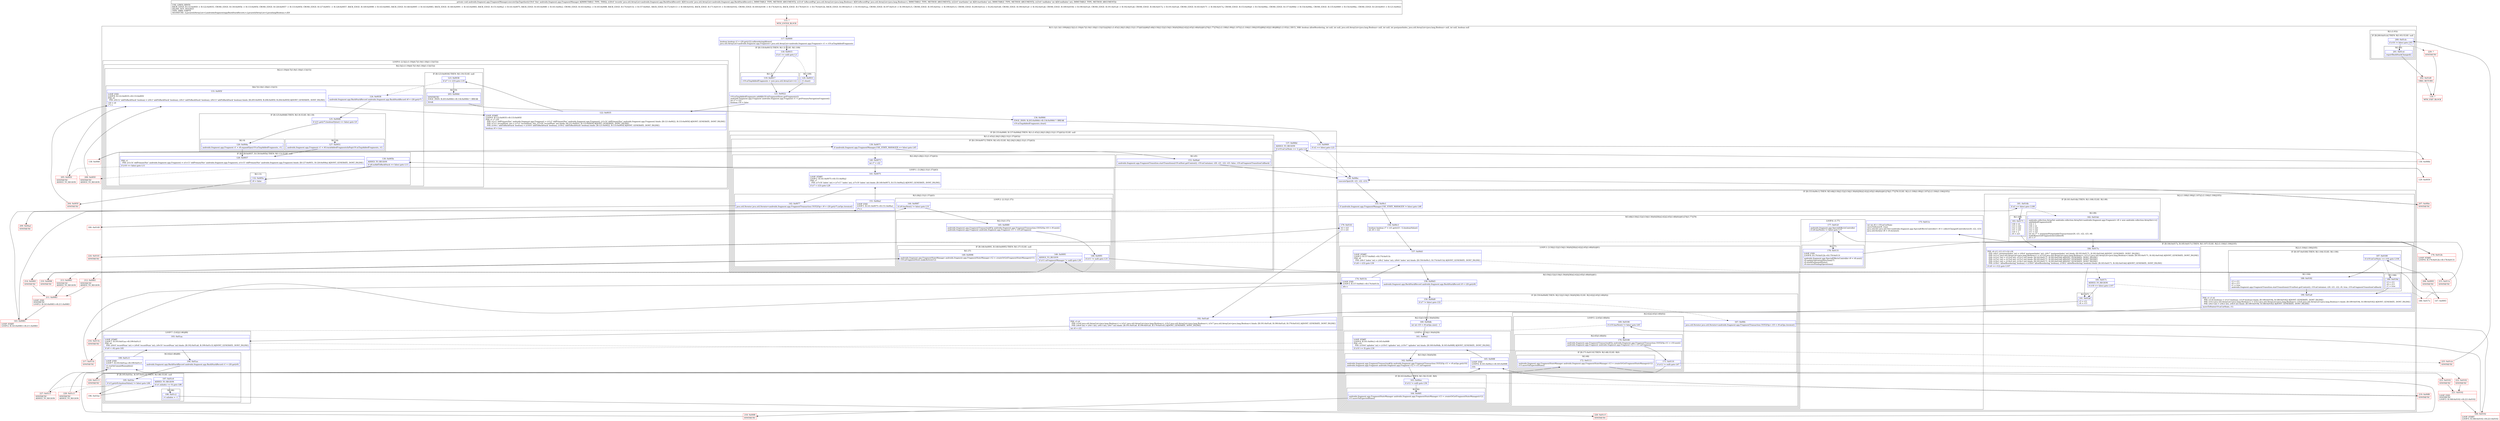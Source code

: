digraph "CFG forandroidx.fragment.app.FragmentManager.executeOpsTogether(Ljava\/util\/ArrayList;Ljava\/util\/ArrayList;II)V" {
subgraph cluster_Region_2046701986 {
label = "R(11:1|(1:3)(1:109)|4|(2:5|(2:(1:19)|(4:7|(1:9)(1:18)|(1:13)|15)))|20|(1:(1:45)(2:26|(3:28|(2:31|(1:37))|43)))|46|(5:48|(3:50|(2:52|(3:54|(1:56)(0)|58))(2:62|(2:65|(1:68)(0)))|61)|74|(1:77)|79)(2:(1:108)(1:99)|(1:107)(2:(1:104)(1:106)|105))|80|(3:82|(1:86)|88)|(1:(1:93))) | DECL_VAR: boolean allowReordering, int null, int null, java.util.ArrayList\<java.lang.Boolean\> null, int null, int postponeIndex, java.util.ArrayList\<java.lang.Boolean\> null, int null, boolean null\l";
node [shape=record,color=blue];
Node_117 [shape=record,label="{117\:\ 0x0000|boolean boolean r2 = r20.get(r22).mReorderingAllowed\ljava.util.ArrayList\<androidx.fragment.app.Fragment\> java.util.ArrayList\<androidx.fragment.app.Fragment\> r1 = r19.mTmpAddedFragments\l}"];
subgraph cluster_IfRegion_1406837793 {
label = "IF [B:118:0x0015] THEN: R(1:3) ELSE: R(1:109)";
node [shape=record,color=blue];
Node_118 [shape=record,label="{118\:\ 0x0015|if (r1 == null) goto L3\l}"];
subgraph cluster_Region_1596192227 {
label = "R(1:3)";
node [shape=record,color=blue];
Node_119 [shape=record,label="{119\:\ 0x0017|r19.mTmpAddedFragments = new java.util.ArrayList\<\>()\l}"];
}
subgraph cluster_Region_491931465 {
label = "R(1:109)";
node [shape=record,color=blue];
Node_120 [shape=record,label="{120\:\ 0x001f|r1.clear()\l}"];
}
}
Node_121 [shape=record,label="{121\:\ 0x0022|r19.mTmpAddedFragments.addAll(r19.mFragmentStore.getFragments())\landroidx.fragment.app.Fragment androidx.fragment.app.Fragment r1 = getPrimaryNavigationFragment()\lint r7 = r22\lboolean r16 = false\l}"];
subgraph cluster_LoopRegion_730551542 {
label = "LOOP:0: (2:5|(2:(1:19)|(4:7|(1:9)(1:18)|(1:13)|15)))";
node [shape=record,color=blue];
subgraph cluster_Region_88153999 {
label = "R(2:5|(2:(1:19)|(4:7|(1:9)(1:18)|(1:13)|15)))";
node [shape=record,color=blue];
Node_122 [shape=record,label="{122\:\ 0x0035|LOOP_START\lLOOP:0: B:122:0x0035\-\>B:133:0x005f\lPHI: r1 r7 r16 \l  PHI: (r1v3 'oldPrimaryNav' androidx.fragment.app.Fragment) = (r1v2 'oldPrimaryNav' androidx.fragment.app.Fragment), (r1v14 'oldPrimaryNav' androidx.fragment.app.Fragment) binds: [B:121:0x0022, B:133:0x005f] A[DONT_GENERATE, DONT_INLINE]\l  PHI: (r7v3 'recordNum' int) = (r7v2 'recordNum' int), (r7v20 'recordNum' int) binds: [B:121:0x0022, B:133:0x005f] A[DONT_GENERATE, DONT_INLINE]\l  PHI: (r16v1 'addToBackStack' boolean) = (r16v0 'addToBackStack' boolean), (r16v2 'addToBackStack' boolean) binds: [B:121:0x0022, B:133:0x005f] A[DONT_GENERATE, DONT_INLINE]\l|boolean r0 = true\l}"];
subgraph cluster_Region_926910886 {
label = "R(2:(1:19)|(4:7|(1:9)(1:18)|(1:13)|15))";
node [shape=record,color=blue];
subgraph cluster_IfRegion_1181188977 {
label = "IF [B:123:0x0036] THEN: R(1:19) ELSE: null";
node [shape=record,color=blue];
Node_123 [shape=record,label="{123\:\ 0x0036|if (r7 \>= r23) goto L19\l}"];
subgraph cluster_Region_741790339 {
label = "R(1:19)";
node [shape=record,color=blue];
Node_203 [shape=record,label="{203\:\ 0x0064|SYNTHETIC\lEDGE_INSN: B:203:0x0064\-\>B:134:0x0064 ?: BREAK  \l|break\l}"];
}
}
subgraph cluster_Region_1233190151 {
label = "R(4:7|(1:9)(1:18)|(1:13)|15)";
node [shape=record,color=blue];
Node_124 [shape=record,label="{124\:\ 0x0038|androidx.fragment.app.BackStackRecord androidx.fragment.app.BackStackRecord r8 = r20.get(r7)\l}"];
subgraph cluster_IfRegion_321233785 {
label = "IF [B:125:0x0048] THEN: R(1:9) ELSE: R(1:18)";
node [shape=record,color=blue];
Node_125 [shape=record,label="{125\:\ 0x0048|if (r21.get(r7).booleanValue() == false) goto L9\l}"];
subgraph cluster_Region_1333637989 {
label = "R(1:9)";
node [shape=record,color=blue];
Node_126 [shape=record,label="{126\:\ 0x004a|androidx.fragment.app.Fragment r1 = r8.expandOps(r19.mTmpAddedFragments, r1)\l}"];
}
subgraph cluster_Region_304670715 {
label = "R(1:18)";
node [shape=record,color=blue];
Node_127 [shape=record,label="{127\:\ 0x0051|androidx.fragment.app.Fragment r1 = r8.trackAddedFragmentsInPop(r19.mTmpAddedFragments, r1)\l}"];
}
}
subgraph cluster_IfRegion_836885731 {
label = "IF [B:128:0x0057, B:130:0x005b] THEN: R(1:13) ELSE: null";
node [shape=record,color=blue];
Node_128 [shape=record,label="{128\:\ 0x0057|PHI: r1 \l  PHI: (r1v14 'oldPrimaryNav' androidx.fragment.app.Fragment) = (r1v13 'oldPrimaryNav' androidx.fragment.app.Fragment), (r1v15 'oldPrimaryNav' androidx.fragment.app.Fragment) binds: [B:127:0x0051, B:126:0x004a] A[DONT_GENERATE, DONT_INLINE]\l|if (r16 == false) goto L11\l}"];
Node_130 [shape=record,label="{130\:\ 0x005b|ADDED_TO_REGION\l|if (r8.mAddToBackStack == false) goto L13\l}"];
subgraph cluster_Region_994138677 {
label = "R(1:13)";
node [shape=record,color=blue];
Node_132 [shape=record,label="{132\:\ 0x005e|r0 = false\l}"];
}
}
Node_133 [shape=record,label="{133\:\ 0x005f|LOOP_END\lLOOP:0: B:122:0x0035\-\>B:133:0x005f\lPHI: r0 \l  PHI: (r0v12 'addToBackStack' boolean) = (r0v3 'addToBackStack' boolean), (r0v3 'addToBackStack' boolean), (r0v13 'addToBackStack' boolean) binds: [B:205:0x005f, B:206:0x005f, B:204:0x005f] A[DONT_GENERATE, DONT_INLINE]\l|r16 = r0\lr7++\l}"];
}
}
}
}
Node_134 [shape=record,label="{134\:\ 0x0064|EDGE_INSN: B:203:0x0064\-\>B:134:0x0064 ?: BREAK  \l|r19.mTmpAddedFragments.clear()\l}"];
subgraph cluster_IfRegion_347845145 {
label = "IF [B:135:0x0069, B:137:0x006d] THEN: R(1:(1:45)(2:26|(3:28|(2:31|(1:37))|43))) ELSE: null";
node [shape=record,color=blue];
Node_135 [shape=record,label="{135\:\ 0x0069|if (r2 == false) goto L22\l}"];
Node_137 [shape=record,label="{137\:\ 0x006d|ADDED_TO_REGION\l|if (r19.mCurState \>= 1) goto L24\l}"];
subgraph cluster_Region_1819981323 {
label = "R(1:(1:45)(2:26|(3:28|(2:31|(1:37))|43)))";
node [shape=record,color=blue];
subgraph cluster_IfRegion_497509270 {
label = "IF [B:139:0x0071] THEN: R(1:45) ELSE: R(2:26|(3:28|(2:31|(1:37))|43))";
node [shape=record,color=blue];
Node_139 [shape=record,label="{139\:\ 0x0071|if (androidx.fragment.app.FragmentManager.USE_STATE_MANAGER == false) goto L45\l}"];
subgraph cluster_Region_1444850493 {
label = "R(1:45)";
node [shape=record,color=blue];
Node_153 [shape=record,label="{153\:\ 0x00a6|androidx.fragment.app.FragmentTransition.startTransitions(r19.mHost.getContext(), r19.mContainer, r20, r21, r22, r23, false, r19.mFragmentTransitionCallback)\l}"];
}
subgraph cluster_Region_96260356 {
label = "R(2:26|(3:28|(2:31|(1:37))|43))";
node [shape=record,color=blue];
Node_140 [shape=record,label="{140\:\ 0x0073|int r7 = r22\l}"];
subgraph cluster_LoopRegion_2081150854 {
label = "LOOP:1: (3:28|(2:31|(1:37))|43)";
node [shape=record,color=blue];
Node_141 [shape=record,label="{141\:\ 0x0075|LOOP_START\lLOOP:1: B:141:0x0075\-\>B:151:0x00a2\lPHI: r7 \l  PHI: (r7v18 'index' int) = (r7v17 'index' int), (r7v19 'index' int) binds: [B:140:0x0073, B:151:0x00a2] A[DONT_GENERATE, DONT_INLINE]\l|if (r7 \< r23) goto L28\l}"];
subgraph cluster_Region_1597580010 {
label = "R(3:28|(2:31|(1:37))|43)";
node [shape=record,color=blue];
Node_142 [shape=record,label="{142\:\ 0x0077|java.util.Iterator java.util.Iterator\<androidx.fragment.app.FragmentTransaction.C0352Op\> r9 = r20.get(r7).mOps.iterator()\l}"];
subgraph cluster_LoopRegion_214560090 {
label = "LOOP:2: (2:31|(1:37))";
node [shape=record,color=blue];
Node_144 [shape=record,label="{144\:\ 0x0087|if (r9.hasNext() != false) goto L31\l}"];
subgraph cluster_Region_1864251702 {
label = "R(2:31|(1:37))";
node [shape=record,color=blue];
Node_145 [shape=record,label="{145\:\ 0x0089|androidx.fragment.app.FragmentTransaction$Op androidx.fragment.app.FragmentTransaction.C0352Op r10 = r9.next()\landroidx.fragment.app.Fragment androidx.fragment.app.Fragment r11 = r10.mFragment\l}"];
subgraph cluster_IfRegion_1300980916 {
label = "IF [B:146:0x0091, B:148:0x0095] THEN: R(1:37) ELSE: null";
node [shape=record,color=blue];
Node_146 [shape=record,label="{146\:\ 0x0091|if (r11 != null) goto L33\l}"];
Node_148 [shape=record,label="{148\:\ 0x0095|ADDED_TO_REGION\l|if (r11.mFragmentManager != null) goto L36\l}"];
subgraph cluster_Region_1538470301 {
label = "R(1:37)";
node [shape=record,color=blue];
Node_149 [shape=record,label="{149\:\ 0x0098|androidx.fragment.app.FragmentStateManager androidx.fragment.app.FragmentStateManager r12 = createOrGetFragmentStateManager(r11)\lr19.mFragmentStore.makeActive(r12)\l}"];
}
}
}
}
Node_151 [shape=record,label="{151\:\ 0x00a2|LOOP_END\lLOOP:1: B:141:0x0075\-\>B:151:0x00a2\l|r7++\l}"];
}
}
}
}
}
}
Node_154 [shape=record,label="{154\:\ 0x00bc|executeOps(r20, r21, r22, r23)\l}"];
subgraph cluster_IfRegion_1277614519 {
label = "IF [B:155:0x00c1] THEN: R(5:48|(3:50|(2:52|(3:54|(1:56)(0)|58))(2:62|(2:65|(1:68)(0)))|61)|74|(1:77)|79) ELSE: R(2:(1:108)(1:99)|(1:107)(2:(1:104)(1:106)|105))";
node [shape=record,color=blue];
Node_155 [shape=record,label="{155\:\ 0x00c1|if (androidx.fragment.app.FragmentManager.USE_STATE_MANAGER != false) goto L48\l}"];
subgraph cluster_Region_2085771006 {
label = "R(5:48|(3:50|(2:52|(3:54|(1:56)(0)|58))(2:62|(2:65|(1:68)(0)))|61)|74|(1:77)|79)";
node [shape=record,color=blue];
Node_156 [shape=record,label="{156\:\ 0x00c3|boolean boolean r7 = r21.get(r23 \- 1).booleanValue()\lint r8 = r22\l}"];
subgraph cluster_LoopRegion_1699321689 {
label = "LOOP:3: (3:50|(2:52|(3:54|(1:56)(0)|58))(2:62|(2:65|(1:68)(0)))|61)";
node [shape=record,color=blue];
Node_157 [shape=record,label="{157\:\ 0x00d1|LOOP_START\lLOOP:3: B:157:0x00d1\-\>B:174:0x011b\lPHI: r8 \l  PHI: (r8v3 'index' int) = (r8v2 'index' int), (r8v6 'index' int) binds: [B:156:0x00c3, B:174:0x011b] A[DONT_GENERATE, DONT_INLINE]\l|if (r8 \< r23) goto L50\l}"];
subgraph cluster_Region_224813694 {
label = "R(3:50|(2:52|(3:54|(1:56)(0)|58))(2:62|(2:65|(1:68)(0)))|61)";
node [shape=record,color=blue];
Node_158 [shape=record,label="{158\:\ 0x00d3|androidx.fragment.app.BackStackRecord androidx.fragment.app.BackStackRecord r9 = r20.get(r8)\l}"];
subgraph cluster_IfRegion_1832489946 {
label = "IF [B:159:0x00d9] THEN: R(2:52|(3:54|(1:56)(0)|58)) ELSE: R(2:62|(2:65|(1:68)(0)))";
node [shape=record,color=blue];
Node_159 [shape=record,label="{159\:\ 0x00d9|if (r7 != false) goto L52\l}"];
subgraph cluster_Region_744523595 {
label = "R(2:52|(3:54|(1:56)(0)|58))";
node [shape=record,color=blue];
Node_160 [shape=record,label="{160\:\ 0x00db|int int r10 = r9.mOps.size() \- 1\l}"];
subgraph cluster_LoopRegion_916311814 {
label = "LOOP:4: (3:54|(1:56)(0)|58)";
node [shape=record,color=blue];
Node_161 [shape=record,label="{161\:\ 0x00e2|LOOP_START\lLOOP:4: B:161:0x00e2\-\>B:165:0x00f8\lPHI: r10 \l  PHI: (r10v6 'opIndex' int) = (r10v5 'opIndex' int), (r10v7 'opIndex' int) binds: [B:160:0x00db, B:165:0x00f8] A[DONT_GENERATE, DONT_INLINE]\l|if (r10 \>= 0) goto L54\l}"];
subgraph cluster_Region_524776915 {
label = "R(3:54|(1:56)(0)|58)";
node [shape=record,color=blue];
Node_162 [shape=record,label="{162\:\ 0x00e4|androidx.fragment.app.FragmentTransaction$Op androidx.fragment.app.FragmentTransaction.C0352Op r11 = r9.mOps.get(r10)\landroidx.fragment.app.Fragment androidx.fragment.app.Fragment r12 = r11.mFragment\l}"];
subgraph cluster_IfRegion_1229806470 {
label = "IF [B:163:0x00ee] THEN: R(1:56) ELSE: R(0)";
node [shape=record,color=blue];
Node_163 [shape=record,label="{163\:\ 0x00ee|if (r12 != null) goto L56\l}"];
subgraph cluster_Region_1734432 {
label = "R(1:56)";
node [shape=record,color=blue];
Node_164 [shape=record,label="{164\:\ 0x00f1|androidx.fragment.app.FragmentStateManager androidx.fragment.app.FragmentStateManager r13 = createOrGetFragmentStateManager(r12)\lr13.moveToExpectedState()\l}"];
}
subgraph cluster_Region_1976956118 {
label = "R(0)";
node [shape=record,color=blue];
}
}
Node_165 [shape=record,label="{165\:\ 0x00f8|LOOP_END\lLOOP:4: B:161:0x00e2\-\>B:165:0x00f8\l|r10\-\-\l}"];
}
}
}
subgraph cluster_Region_554467799 {
label = "R(2:62|(2:65|(1:68)(0)))";
node [shape=record,color=blue];
Node_167 [shape=record,label="{167\:\ 0x00fc|java.util.Iterator java.util.Iterator\<androidx.fragment.app.FragmentTransaction.C0352Op\> r10 = r9.mOps.iterator()\l}"];
subgraph cluster_LoopRegion_167645282 {
label = "LOOP:5: (2:65|(1:68)(0))";
node [shape=record,color=blue];
Node_169 [shape=record,label="{169\:\ 0x0106|if (r10.hasNext() != false) goto L65\l}"];
subgraph cluster_Region_1363348388 {
label = "R(2:65|(1:68)(0))";
node [shape=record,color=blue];
Node_170 [shape=record,label="{170\:\ 0x0108|androidx.fragment.app.FragmentTransaction$Op androidx.fragment.app.FragmentTransaction.C0352Op r11 = r10.next()\landroidx.fragment.app.Fragment androidx.fragment.app.Fragment r12 = r11.mFragment\l}"];
subgraph cluster_IfRegion_1963853234 {
label = "IF [B:171:0x0110] THEN: R(1:68) ELSE: R(0)";
node [shape=record,color=blue];
Node_171 [shape=record,label="{171\:\ 0x0110|if (r12 != null) goto L67\l}"];
subgraph cluster_Region_818487549 {
label = "R(1:68)";
node [shape=record,color=blue];
Node_172 [shape=record,label="{172\:\ 0x0113|androidx.fragment.app.FragmentStateManager androidx.fragment.app.FragmentStateManager r13 = createOrGetFragmentStateManager(r12)\lr13.moveToExpectedState()\l}"];
}
subgraph cluster_Region_1397264937 {
label = "R(0)";
node [shape=record,color=blue];
}
}
}
}
}
}
Node_174 [shape=record,label="{174\:\ 0x011b|LOOP_END\lLOOP:3: B:157:0x00d1\-\>B:174:0x011b\l|r8++\l}"];
}
}
Node_175 [shape=record,label="{175\:\ 0x011e|int int r8 = r19.mCurState\lmoveToState(r8, true)\ljava.util.Set java.util.Set\<androidx.fragment.app.SpecialEffectsController\> r0 = collectChangedControllers(r20, r22, r23)\ljava.util.Iterator r8 = r0.iterator()\l\l}"];
subgraph cluster_LoopRegion_1881971774 {
label = "LOOP:6: (1:77)";
node [shape=record,color=blue];
Node_177 [shape=record,label="{177\:\ 0x012f|androidx.fragment.app.SpecialEffectsController \lif (r8.hasNext() != false) goto L77\l}"];
subgraph cluster_Region_972317307 {
label = "R(1:77)";
node [shape=record,color=blue];
Node_178 [shape=record,label="{178\:\ 0x0131|LOOP_END\lLOOP:6: B:176:0x012b\-\>B:178:0x0131\l|androidx.fragment.app.SpecialEffectsController r9 = r8.next()\lr9.updateOperationDirection(r7)\lr9.markPostponedState()\lr9.executePendingOperations()\l}"];
}
}
Node_179 [shape=record,label="{179\:\ 0x0141|r4 = r23\lr3 = r21\l}"];
}
subgraph cluster_Region_180164845 {
label = "R(2:(1:108)(1:99)|(1:107)(2:(1:104)(1:106)|105))";
node [shape=record,color=blue];
subgraph cluster_IfRegion_280747948 {
label = "IF [B:181:0x014b] THEN: R(1:108) ELSE: R(1:99)";
node [shape=record,color=blue];
Node_181 [shape=record,label="{181\:\ 0x014b|if (r2 == false) goto L108\l}"];
subgraph cluster_Region_306423502 {
label = "R(1:108)";
node [shape=record,color=blue];
Node_183 [shape=record,label="{183\:\ 0x0171|r18 = r2\lr13 = r23\lr12 = r22\lr11 = r21\lr14 = 1\lr0 = r23\l}"];
}
subgraph cluster_Region_439940613 {
label = "R(1:99)";
node [shape=record,color=blue];
Node_182 [shape=record,label="{182\:\ 0x014d|androidx.collection.ArraySet androidx.collection.ArraySet\<androidx.fragment.app.Fragment\> r8 = new androidx.collection.ArraySet\<\>()\laddAddedFragments(r8)\lr14 = 1\lr18 = r2\lr13 = r23\lr12 = r22\lr11 = r21\lint int r7 = postponePostponableTransactions(r20, r21, r22, r23, r8)\lmakeRemovedFragmentsInvisible(r8)\lr0 = r7\l}"];
}
}
subgraph cluster_IfRegion_1343499816 {
label = "IF [B:184:0x017a, B:185:0x017c] THEN: R(1:107) ELSE: R(2:(1:104)(1:106)|105)";
node [shape=record,color=blue];
Node_184 [shape=record,label="{184\:\ 0x017a|PHI: r0 r11 r12 r13 r14 r18 \l  PHI: (r0v5 'postponeIndex' int) = (r0v4 'postponeIndex' int), (r0v7 'postponeIndex' int) binds: [B:183:0x0171, B:182:0x014d] A[DONT_GENERATE, DONT_INLINE]\l  PHI: (r11v1 java.util.ArrayList\<java.lang.Boolean\>) = (r11v0 java.util.ArrayList\<java.lang.Boolean\>), (r11v3 java.util.ArrayList\<java.lang.Boolean\>) binds: [B:183:0x0171, B:182:0x014d] A[DONT_GENERATE, DONT_INLINE]\l  PHI: (r12v1 int) = (r12v0 int), (r12v3 int) binds: [B:183:0x0171, B:182:0x014d] A[DONT_GENERATE, DONT_INLINE]\l  PHI: (r13v1 int) = (r13v0 int), (r13v3 int) binds: [B:183:0x0171, B:182:0x014d] A[DONT_GENERATE, DONT_INLINE]\l  PHI: (r14v1 int) = (r14v0 int), (r14v3 int) binds: [B:183:0x0171, B:182:0x014d] A[DONT_GENERATE, DONT_INLINE]\l  PHI: (r18v1 'allowReordering' boolean) = (r18v0 'allowReordering' boolean), (r18v2 'allowReordering' boolean) binds: [B:183:0x0171, B:182:0x014d] A[DONT_GENERATE, DONT_INLINE]\l|if (r0 == r12) goto L107\l}"];
Node_185 [shape=record,label="{185\:\ 0x017c|ADDED_TO_REGION\l|if (r18 == false) goto L107\l}"];
subgraph cluster_Region_75009914 {
label = "R(1:107)";
node [shape=record,color=blue];
Node_191 [shape=record,label="{191\:\ 0x01a6|r3 = r11\lr4 = r13\l}"];
}
subgraph cluster_Region_1205483481 {
label = "R(2:(1:104)(1:106)|105)";
node [shape=record,color=blue];
subgraph cluster_IfRegion_1392742000 {
label = "IF [B:187:0x0180] THEN: R(1:104) ELSE: R(1:106)";
node [shape=record,color=blue];
Node_187 [shape=record,label="{187\:\ 0x0180|if (r19.mCurState \>= r14) goto L104\l}"];
subgraph cluster_Region_1299393943 {
label = "R(1:104)";
node [shape=record,color=blue];
Node_188 [shape=record,label="{188\:\ 0x0182|r3 = r11\lr4 = r13\lr1 = true\landroidx.fragment.app.FragmentTransition.startTransitions(r19.mHost.getContext(), r19.mContainer, r20, r21, r22, r0, true, r19.mFragmentTransitionCallback)\l}"];
}
subgraph cluster_Region_1078198135 {
label = "R(1:106)";
node [shape=record,color=blue];
Node_189 [shape=record,label="{189\:\ 0x019d|r3 = r11\lr4 = r13\lr1 = true\l}"];
}
}
Node_190 [shape=record,label="{190\:\ 0x01a0|PHI: r1 r3 r4 \l  PHI: (r1v6 boolean) = (r1v5 boolean), (r1v9 boolean) binds: [B:189:0x019d, B:188:0x0182] A[DONT_GENERATE, DONT_INLINE]\l  PHI: (r3v3 java.util.ArrayList\<java.lang.Boolean\>) = (r3v2 java.util.ArrayList\<java.lang.Boolean\>), (r3v4 java.util.ArrayList\<java.lang.Boolean\>) binds: [B:189:0x019d, B:188:0x0182] A[DONT_GENERATE, DONT_INLINE]\l  PHI: (r4v3 int) = (r4v2 int), (r4v4 int) binds: [B:189:0x019d, B:188:0x0182] A[DONT_GENERATE, DONT_INLINE]\l|moveToState(r19.mCurState, r1)\l}"];
}
}
}
}
Node_192 [shape=record,label="{192\:\ 0x01a8|PHI: r3 r4 \l  PHI: (r3v6 java.util.ArrayList\<java.lang.Boolean\>) = (r3v1 java.util.ArrayList\<java.lang.Boolean\>), (r3v3 java.util.ArrayList\<java.lang.Boolean\>), (r3v7 java.util.ArrayList\<java.lang.Boolean\>) binds: [B:191:0x01a6, B:190:0x01a0, B:179:0x0141] A[DONT_GENERATE, DONT_INLINE]\l  PHI: (r4v6 int) = (r4v1 int), (r4v3 int), (r4v7 int) binds: [B:191:0x01a6, B:190:0x01a0, B:179:0x0141] A[DONT_GENERATE, DONT_INLINE]\l|int r0 = r22\l}"];
subgraph cluster_LoopRegion_1007748433 {
label = "LOOP:7: (3:82|(1:86)|88)";
node [shape=record,color=blue];
Node_193 [shape=record,label="{193\:\ 0x01aa|LOOP_START\lLOOP:7: B:193:0x01aa\-\>B:199:0x01c5\lPHI: r0 \l  PHI: (r0v9 'recordNum' int) = (r0v8 'recordNum' int), (r0v10 'recordNum' int) binds: [B:192:0x01a8, B:199:0x01c5] A[DONT_GENERATE, DONT_INLINE]\l|if (r0 \< r4) goto L82\l}"];
subgraph cluster_Region_1677131235 {
label = "R(3:82|(1:86)|88)";
node [shape=record,color=blue];
Node_194 [shape=record,label="{194\:\ 0x01ac|androidx.fragment.app.BackStackRecord androidx.fragment.app.BackStackRecord r1 = r20.get(r0)\l}"];
subgraph cluster_IfRegion_935164831 {
label = "IF [B:195:0x01bc, B:197:0x01c0] THEN: R(1:86) ELSE: null";
node [shape=record,color=blue];
Node_195 [shape=record,label="{195\:\ 0x01bc|if (r3.get(r0).booleanValue() != false) goto L84\l}"];
Node_197 [shape=record,label="{197\:\ 0x01c0|ADDED_TO_REGION\l|if (r1.mIndex \>= 0) goto L86\l}"];
subgraph cluster_Region_1505115696 {
label = "R(1:86)";
node [shape=record,color=blue];
Node_198 [shape=record,label="{198\:\ 0x01c2|r1.mIndex = \-1\l}"];
}
}
Node_199 [shape=record,label="{199\:\ 0x01c5|LOOP_END\lLOOP:7: B:193:0x01aa\-\>B:199:0x01c5\l|r1.runOnCommitRunnables()\lr0++\l}"];
}
}
subgraph cluster_Region_832282253 {
label = "R(1:(1:93))";
node [shape=record,color=blue];
subgraph cluster_IfRegion_2135389981 {
label = "IF [B:200:0x01cb] THEN: R(1:93) ELSE: null";
node [shape=record,color=blue];
Node_200 [shape=record,label="{200\:\ 0x01cb|if (r16 != false) goto L93\l}"];
subgraph cluster_Region_1083151352 {
label = "R(1:93)";
node [shape=record,color=blue];
Node_201 [shape=record,label="{201\:\ 0x01cd|reportBackStackChanged()\l}"];
}
}
}
}
Node_115 [shape=record,color=red,label="{115\:\ ?|MTH_ENTER_BLOCK\l}"];
Node_129 [shape=record,color=red,label="{129\:\ 0x0059}"];
Node_204 [shape=record,color=red,label="{204\:\ 0x005f|SYNTHETIC\l}"];
Node_206 [shape=record,color=red,label="{206\:\ 0x005f|SYNTHETIC\lADDED_TO_REGION\l}"];
Node_205 [shape=record,color=red,label="{205\:\ 0x005f|SYNTHETIC\lADDED_TO_REGION\l}"];
Node_136 [shape=record,color=red,label="{136\:\ 0x006b}"];
Node_138 [shape=record,color=red,label="{138\:\ 0x006f}"];
Node_143 [shape=record,color=red,label="{143\:\ 0x0083|LOOP_START\lLOOP:2: B:143:0x0083\-\>B:211:0x0083\l}"];
Node_208 [shape=record,color=red,label="{208\:\ 0x0093|SYNTHETIC\l}"];
Node_147 [shape=record,color=red,label="{147\:\ 0x0093}"];
Node_210 [shape=record,color=red,label="{210\:\ 0x0098|SYNTHETIC\l}"];
Node_214 [shape=record,color=red,label="{214\:\ 0x0083|SYNTHETIC\l}"];
Node_211 [shape=record,color=red,label="{211\:\ 0x0083|LOOP_END\lSYNTHETIC\lLOOP:2: B:143:0x0083\-\>B:211:0x0083\l}"];
Node_213 [shape=record,color=red,label="{213\:\ 0x0083|SYNTHETIC\lADDED_TO_REGION\l}"];
Node_212 [shape=record,color=red,label="{212\:\ 0x0083|SYNTHETIC\lADDED_TO_REGION\l}"];
Node_209 [shape=record,color=red,label="{209\:\ 0x00a2|SYNTHETIC\l}"];
Node_207 [shape=record,color=red,label="{207\:\ 0x00bc|SYNTHETIC\l}"];
Node_218 [shape=record,color=red,label="{218\:\ 0x00f8|SYNTHETIC\l}"];
Node_219 [shape=record,color=red,label="{219\:\ 0x00f8|SYNTHETIC\l}"];
Node_217 [shape=record,color=red,label="{217\:\ 0x011b|SYNTHETIC\l}"];
Node_168 [shape=record,color=red,label="{168\:\ 0x0102|LOOP_START\lLOOP:5: B:168:0x0102\-\>B:221:0x0102\l}"];
Node_220 [shape=record,color=red,label="{220\:\ 0x0113|SYNTHETIC\l}"];
Node_223 [shape=record,color=red,label="{223\:\ 0x0102|SYNTHETIC\l}"];
Node_221 [shape=record,color=red,label="{221\:\ 0x0102|LOOP_END\lSYNTHETIC\lLOOP:5: B:168:0x0102\-\>B:221:0x0102\l}"];
Node_222 [shape=record,color=red,label="{222\:\ 0x0102|SYNTHETIC\l}"];
Node_216 [shape=record,color=red,label="{216\:\ 0x011b|SYNTHETIC\l}"];
Node_215 [shape=record,color=red,label="{215\:\ 0x011e|SYNTHETIC\l}"];
Node_176 [shape=record,color=red,label="{176\:\ 0x012b|LOOP_START\lLOOP:6: B:176:0x012b\-\>B:178:0x0131\l}"];
Node_224 [shape=record,color=red,label="{224\:\ 0x0141|SYNTHETIC\l}"];
Node_196 [shape=record,color=red,label="{196\:\ 0x01be}"];
Node_226 [shape=record,color=red,label="{226\:\ 0x01c5|SYNTHETIC\l}"];
Node_228 [shape=record,color=red,label="{228\:\ 0x01c5|SYNTHETIC\lADDED_TO_REGION\l}"];
Node_227 [shape=record,color=red,label="{227\:\ 0x01c5|SYNTHETIC\lADDED_TO_REGION\l}"];
Node_225 [shape=record,color=red,label="{225\:\ 0x01cb|SYNTHETIC\l}"];
Node_202 [shape=record,color=red,label="{202\:\ 0x01d0|ORIG_RETURN\l}"];
Node_116 [shape=record,color=red,label="{116\:\ ?|MTH_EXIT_BLOCK\l}"];
Node_229 [shape=record,color=red,label="{229\:\ ?|SYNTHETIC\l}"];
Node_180 [shape=record,color=red,label="{180\:\ 0x0149}"];
Node_186 [shape=record,color=red,label="{186\:\ 0x017e}"];
MethodNode[shape=record,label="{private void androidx.fragment.app.FragmentManager.executeOpsTogether((r19v0 'this' androidx.fragment.app.FragmentManager A[IMMUTABLE_TYPE, THIS]), (r20v0 'records' java.util.ArrayList\<androidx.fragment.app.BackStackRecord\> A[D('records' java.util.ArrayList\<androidx.fragment.app.BackStackRecord\>), IMMUTABLE_TYPE, METHOD_ARGUMENT]), (r21v0 'isRecordPop' java.util.ArrayList\<java.lang.Boolean\> A[D('isRecordPop' java.util.ArrayList\<java.lang.Boolean\>), IMMUTABLE_TYPE, METHOD_ARGUMENT]), (r22v0 'startIndex' int A[D('startIndex' int), IMMUTABLE_TYPE, METHOD_ARGUMENT]), (r23v0 'endIndex' int A[D('endIndex' int), IMMUTABLE_TYPE, METHOD_ARGUMENT]))  | USE_LINES_HINTS\lBACK_EDGE: B:133:0x005f \-\> B:122:0x0035, CROSS_EDGE: B:130:0x005b \-\> B:133:0x005f, CROSS_EDGE: B:128:0x0057 \-\> B:133:0x005f, CROSS_EDGE: B:127:0x0051 \-\> B:128:0x0057, BACK_EDGE: B:149:0x0098 \-\> B:143:0x0083, BACK_EDGE: B:148:0x0095 \-\> B:143:0x0083, BACK_EDGE: B:146:0x0091 \-\> B:143:0x0083, BACK_EDGE: B:151:0x00a2 \-\> B:141:0x0075, BACK_EDGE: B:165:0x00f8 \-\> B:161:0x00e2, CROSS_EDGE: B:163:0x00ee \-\> B:165:0x00f8, BACK_EDGE: B:174:0x011b \-\> B:157:0x00d1, BACK_EDGE: B:172:0x0113 \-\> B:168:0x0102, BACK_EDGE: B:171:0x0110 \-\> B:168:0x0102, CROSS_EDGE: B:169:0x0106 \-\> B:174:0x011b, BACK_EDGE: B:178:0x0131 \-\> B:176:0x012b, BACK_EDGE: B:199:0x01c5 \-\> B:193:0x01aa, CROSS_EDGE: B:197:0x01c0 \-\> B:199:0x01c5, CROSS_EDGE: B:195:0x01bc \-\> B:199:0x01c5, CROSS_EDGE: B:200:0x01cb \-\> B:202:0x01d0, CROSS_EDGE: B:190:0x01a0 \-\> B:192:0x01a8, CROSS_EDGE: B:189:0x019d \-\> B:190:0x01a0, CROSS_EDGE: B:191:0x01a6 \-\> B:192:0x01a8, CROSS_EDGE: B:184:0x017a \-\> B:191:0x01a6, CROSS_EDGE: B:183:0x0171 \-\> B:184:0x017a, CROSS_EDGE: B:153:0x00a6 \-\> B:154:0x00bc, CROSS_EDGE: B:137:0x006d \-\> B:154:0x00bc, CROSS_EDGE: B:135:0x0069 \-\> B:154:0x00bc, CROSS_EDGE: B:120:0x001f \-\> B:121:0x0022\lINLINE_NOT_NEEDED\lTYPE_VARS: EMPTY\lSIGNATURE: (Ljava\/util\/ArrayList\<Landroidx\/fragment\/app\/BackStackRecord;\>;Ljava\/util\/ArrayList\<Ljava\/lang\/Boolean;\>;II)V\l}"];
MethodNode -> Node_115;Node_117 -> Node_118;
Node_118 -> Node_119;
Node_118 -> Node_120[style=dashed];
Node_119 -> Node_121;
Node_120 -> Node_121;
Node_121 -> Node_122;
Node_122 -> Node_123;
Node_123 -> Node_124[style=dashed];
Node_123 -> Node_203;
Node_203 -> Node_134;
Node_124 -> Node_125;
Node_125 -> Node_126;
Node_125 -> Node_127[style=dashed];
Node_126 -> Node_128;
Node_127 -> Node_128;
Node_128 -> Node_129;
Node_128 -> Node_205[style=dashed];
Node_130 -> Node_132;
Node_130 -> Node_206[style=dashed];
Node_132 -> Node_204;
Node_133 -> Node_122;
Node_134 -> Node_135;
Node_135 -> Node_136;
Node_135 -> Node_154[style=dashed];
Node_137 -> Node_138;
Node_137 -> Node_154[style=dashed];
Node_139 -> Node_140[style=dashed];
Node_139 -> Node_153;
Node_153 -> Node_154;
Node_140 -> Node_141;
Node_141 -> Node_142;
Node_141 -> Node_207[style=dashed];
Node_142 -> Node_143;
Node_144 -> Node_145;
Node_144 -> Node_209[style=dashed];
Node_145 -> Node_146;
Node_146 -> Node_208;
Node_146 -> Node_212[style=dashed];
Node_148 -> Node_210;
Node_148 -> Node_213[style=dashed];
Node_149 -> Node_214;
Node_151 -> Node_141;
Node_154 -> Node_155;
Node_155 -> Node_156;
Node_155 -> Node_180[style=dashed];
Node_156 -> Node_157;
Node_157 -> Node_158;
Node_157 -> Node_215[style=dashed];
Node_158 -> Node_159;
Node_159 -> Node_160;
Node_159 -> Node_167[style=dashed];
Node_160 -> Node_161;
Node_161 -> Node_162;
Node_161 -> Node_217[style=dashed];
Node_162 -> Node_163;
Node_163 -> Node_164;
Node_163 -> Node_219[style=dashed];
Node_164 -> Node_218;
Node_165 -> Node_161;
Node_167 -> Node_168;
Node_169 -> Node_170;
Node_169 -> Node_216[style=dashed];
Node_170 -> Node_171;
Node_171 -> Node_220;
Node_171 -> Node_222[style=dashed];
Node_172 -> Node_223;
Node_174 -> Node_157;
Node_175 -> Node_176;
Node_177 -> Node_178;
Node_177 -> Node_224[style=dashed];
Node_178 -> Node_176;
Node_179 -> Node_192;
Node_181 -> Node_182[style=dashed];
Node_181 -> Node_183;
Node_183 -> Node_184;
Node_182 -> Node_184;
Node_184 -> Node_185[style=dashed];
Node_184 -> Node_191;
Node_185 -> Node_186[style=dashed];
Node_185 -> Node_191;
Node_191 -> Node_192;
Node_187 -> Node_188;
Node_187 -> Node_189[style=dashed];
Node_188 -> Node_190;
Node_189 -> Node_190;
Node_190 -> Node_192;
Node_192 -> Node_193;
Node_193 -> Node_194;
Node_193 -> Node_225[style=dashed];
Node_194 -> Node_195;
Node_195 -> Node_196;
Node_195 -> Node_227[style=dashed];
Node_197 -> Node_198;
Node_197 -> Node_228[style=dashed];
Node_198 -> Node_226;
Node_199 -> Node_193;
Node_200 -> Node_201;
Node_200 -> Node_229[style=dashed];
Node_201 -> Node_202;
Node_115 -> Node_117;
Node_129 -> Node_130;
Node_204 -> Node_133;
Node_206 -> Node_133;
Node_205 -> Node_133;
Node_136 -> Node_137;
Node_138 -> Node_139;
Node_143 -> Node_144;
Node_208 -> Node_147;
Node_147 -> Node_148;
Node_210 -> Node_149;
Node_214 -> Node_211;
Node_211 -> Node_143;
Node_213 -> Node_211;
Node_212 -> Node_211;
Node_209 -> Node_151;
Node_207 -> Node_154;
Node_218 -> Node_165;
Node_219 -> Node_165;
Node_217 -> Node_174;
Node_168 -> Node_169;
Node_220 -> Node_172;
Node_223 -> Node_221;
Node_221 -> Node_168;
Node_222 -> Node_221;
Node_216 -> Node_174;
Node_215 -> Node_175;
Node_176 -> Node_177;
Node_224 -> Node_179;
Node_196 -> Node_197;
Node_226 -> Node_199;
Node_228 -> Node_199;
Node_227 -> Node_199;
Node_225 -> Node_200;
Node_202 -> Node_116;
Node_229 -> Node_116;
Node_180 -> Node_181;
Node_186 -> Node_187;
}

